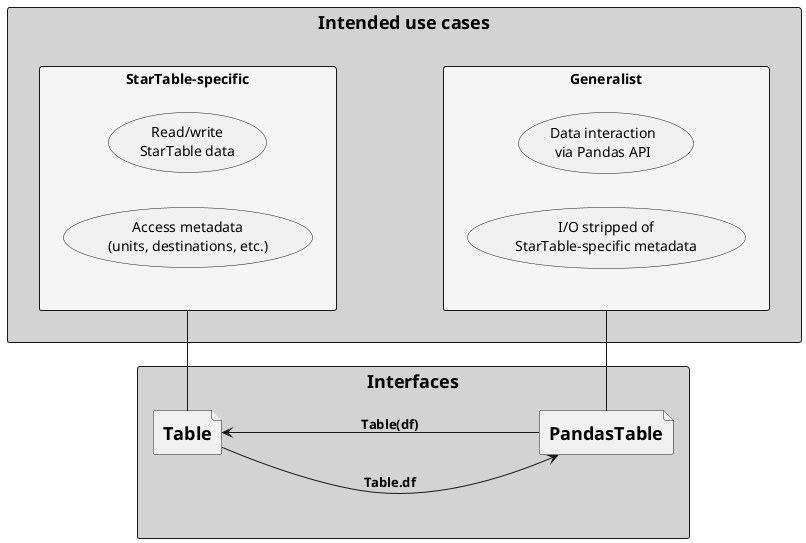 @startuml table_interfaces

skinparam {
    ArrowFontName Consolas
    FileFontName Consolas
}

left to right direction

rectangle use_cases as "=Intended use cases" #LightGray {

    rectangle startable_specific as "StarTable-specific" #WhiteSmoke {
        usecase io as "Read/write\nStarTable data"
        usecase metadata as "Access metadata\n(units, destinations, etc.)"
    }
    rectangle generalist as "Generalist" #WhiteSmoke {
        usecase data as "Data interaction\nvia Pandas API"
        usecase io_stripped as "I/O stripped of\nStarTable-specific metadata"
    }
}

rectangle interfaces as "=Interfaces" #LightGray {
    file table as "=Table"
    file df as "=PandasTable"
}

table --> df : <b>Table.df
df --> table : <b>Table(df)

table - startable_specific 
df - generalist
startable_specific -[hidden]- generalist


@enduml